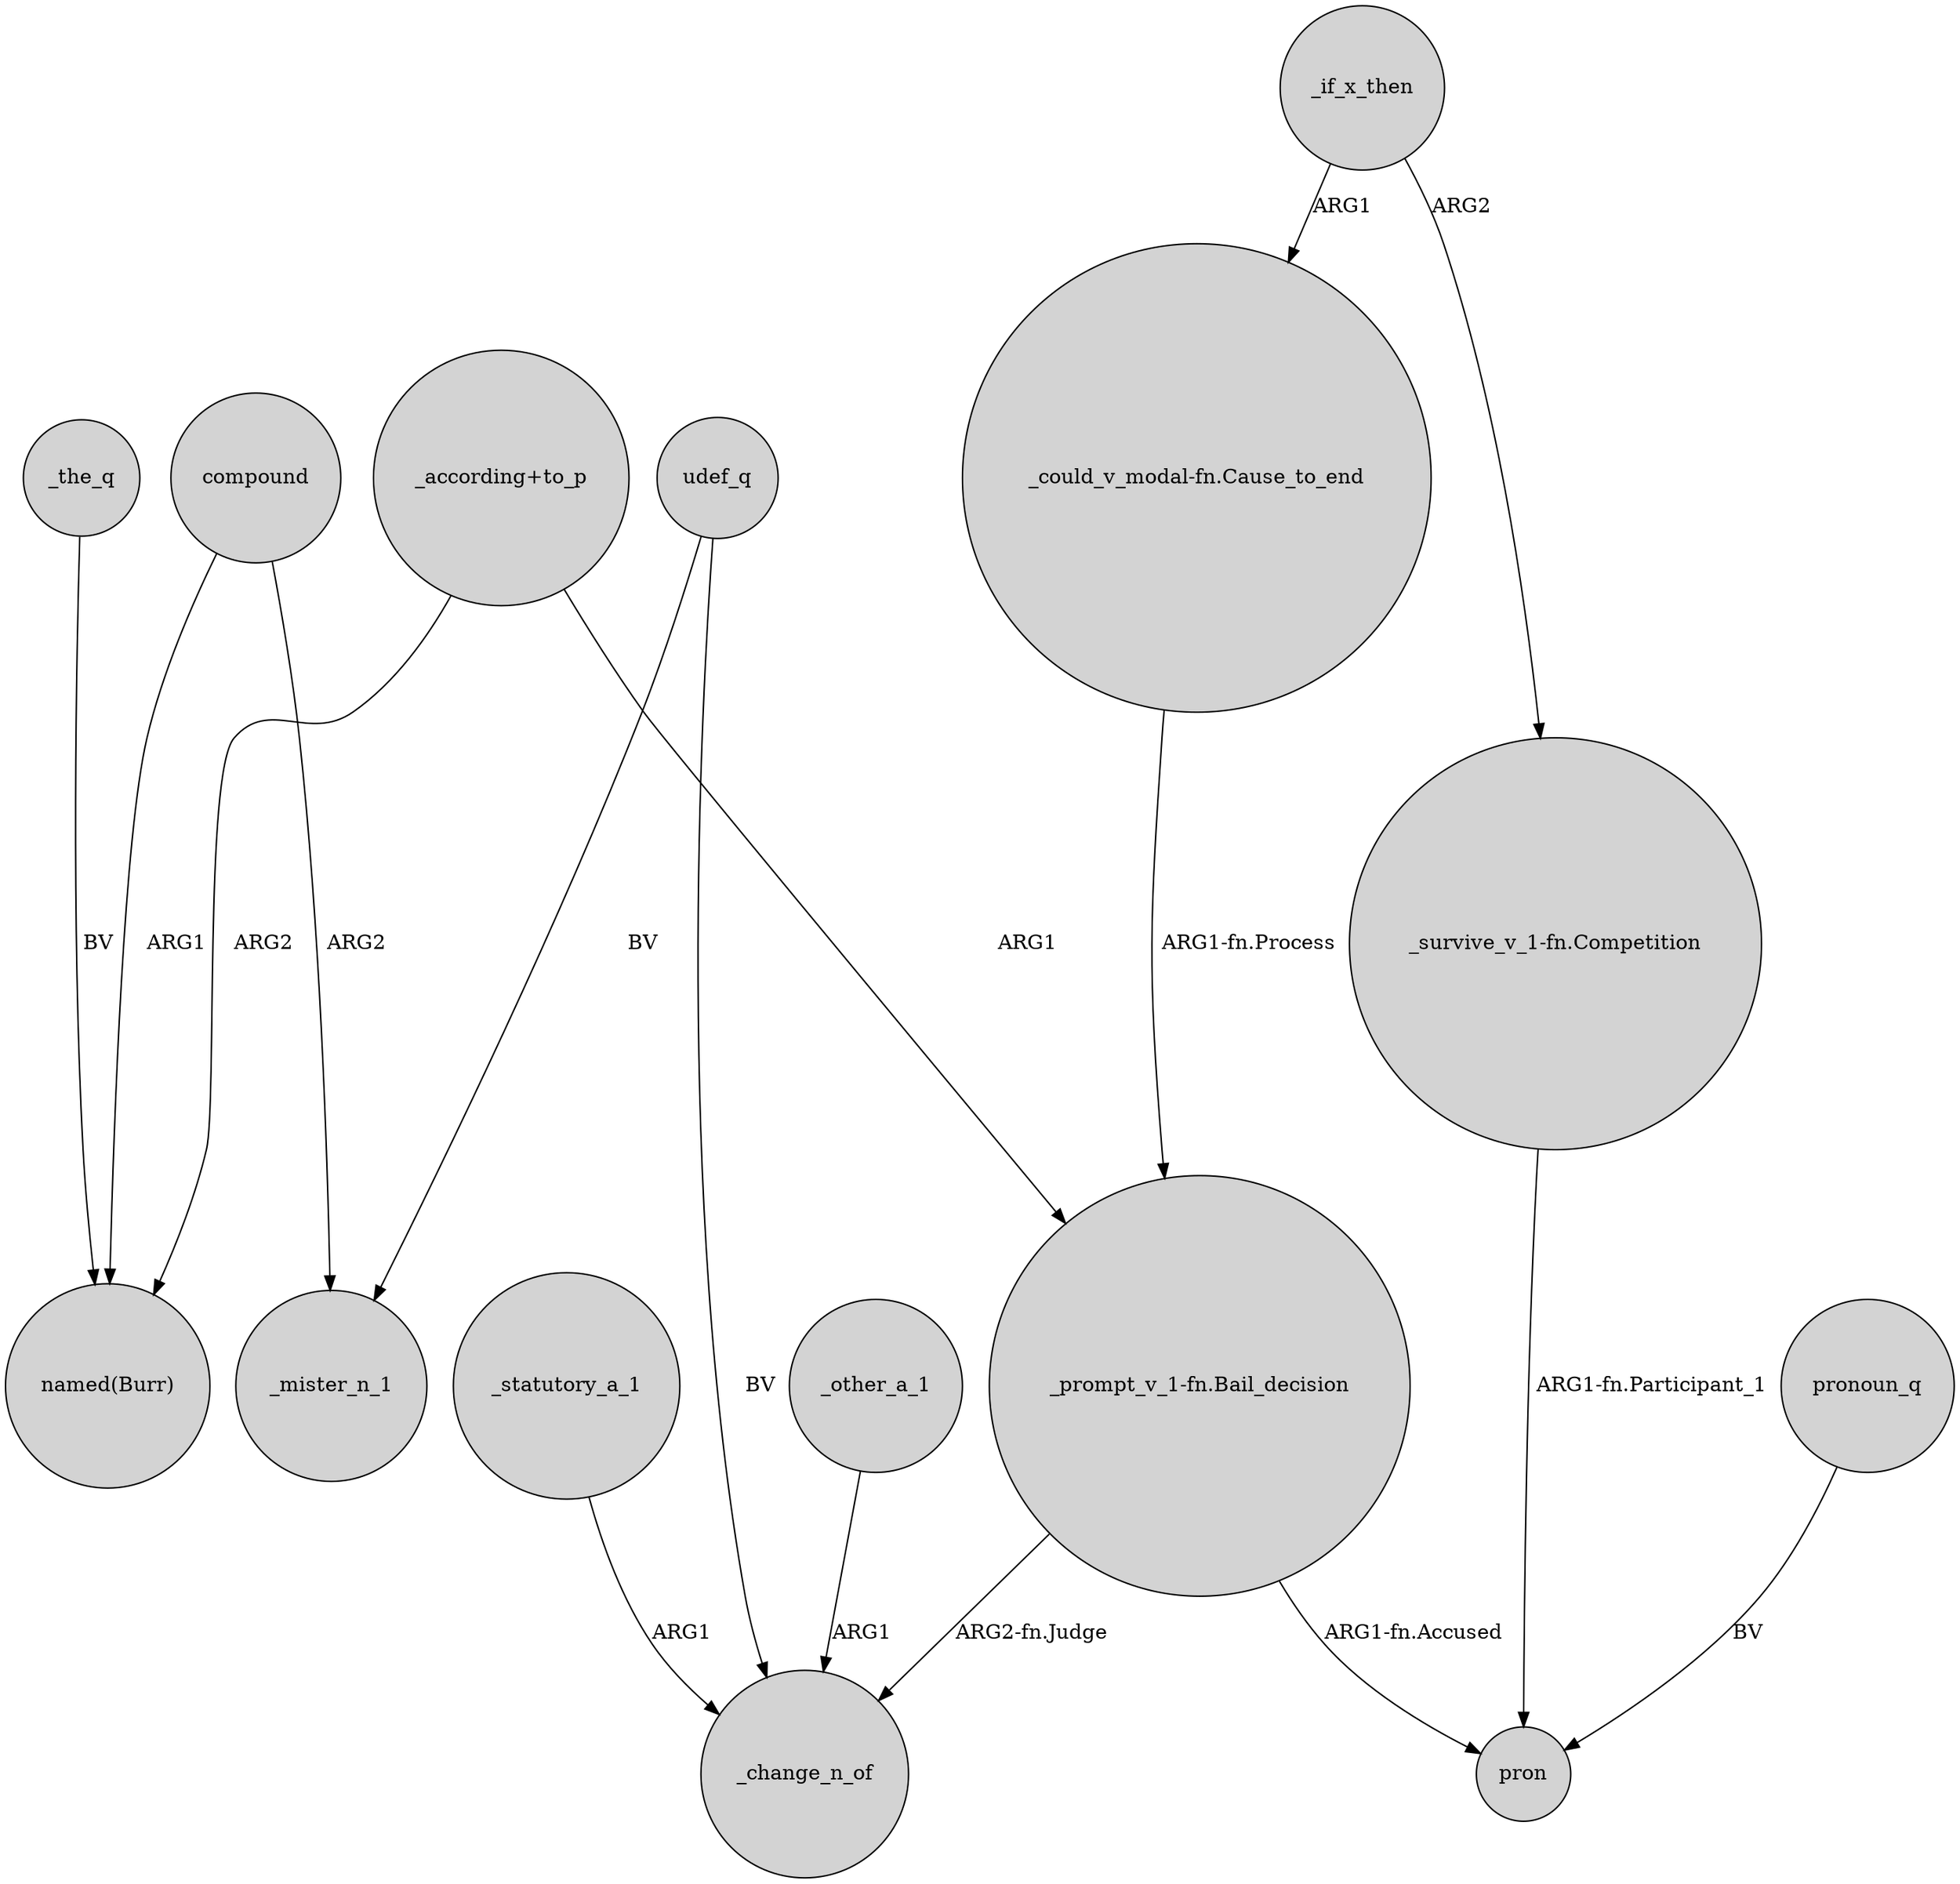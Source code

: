 digraph {
	node [shape=circle style=filled]
	compound -> "named(Burr)" [label=ARG1]
	udef_q -> _change_n_of [label=BV]
	"_survive_v_1-fn.Competition" -> pron [label="ARG1-fn.Participant_1"]
	"_prompt_v_1-fn.Bail_decision" -> _change_n_of [label="ARG2-fn.Judge"]
	compound -> _mister_n_1 [label=ARG2]
	_if_x_then -> "_survive_v_1-fn.Competition" [label=ARG2]
	udef_q -> _mister_n_1 [label=BV]
	"_according+to_p" -> "_prompt_v_1-fn.Bail_decision" [label=ARG1]
	_if_x_then -> "_could_v_modal-fn.Cause_to_end" [label=ARG1]
	_statutory_a_1 -> _change_n_of [label=ARG1]
	"_prompt_v_1-fn.Bail_decision" -> pron [label="ARG1-fn.Accused"]
	pronoun_q -> pron [label=BV]
	_other_a_1 -> _change_n_of [label=ARG1]
	"_could_v_modal-fn.Cause_to_end" -> "_prompt_v_1-fn.Bail_decision" [label="ARG1-fn.Process"]
	"_according+to_p" -> "named(Burr)" [label=ARG2]
	_the_q -> "named(Burr)" [label=BV]
}
